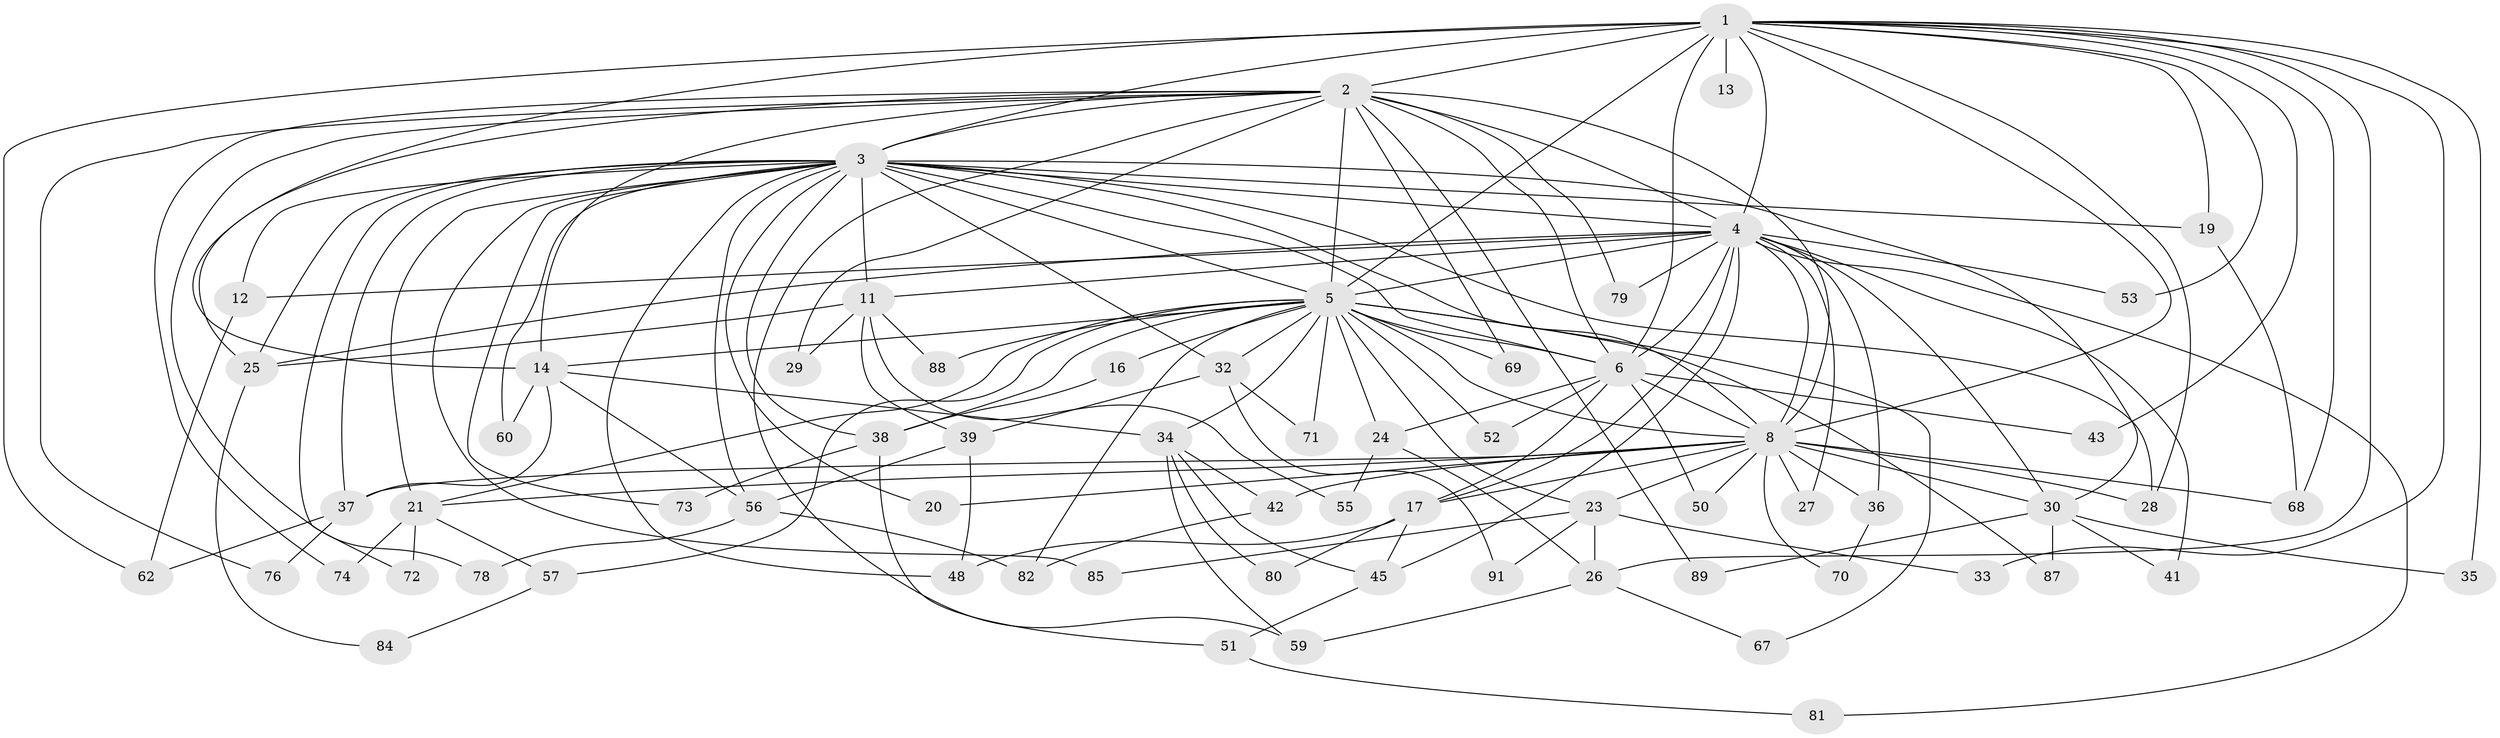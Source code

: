 // original degree distribution, {15: 0.02197802197802198, 18: 0.02197802197802198, 21: 0.02197802197802198, 10: 0.01098901098901099, 16: 0.01098901098901099, 22: 0.01098901098901099, 17: 0.01098901098901099, 7: 0.03296703296703297, 4: 0.08791208791208792, 2: 0.4835164835164835, 8: 0.01098901098901099, 3: 0.1978021978021978, 5: 0.04395604395604396, 6: 0.03296703296703297}
// Generated by graph-tools (version 1.1) at 2025/41/03/06/25 10:41:43]
// undirected, 67 vertices, 156 edges
graph export_dot {
graph [start="1"]
  node [color=gray90,style=filled];
  1 [super="+7"];
  2 [super="+22"];
  3 [super="+15"];
  4 [super="+9"];
  5 [super="+10"];
  6 [super="+47"];
  8 [super="+40"];
  11 [super="+31"];
  12;
  13;
  14;
  16;
  17 [super="+18"];
  19;
  20;
  21 [super="+44"];
  23 [super="+83"];
  24;
  25 [super="+61"];
  26;
  27;
  28 [super="+66"];
  29;
  30 [super="+46"];
  32;
  33;
  34 [super="+64"];
  35;
  36;
  37 [super="+54"];
  38 [super="+63"];
  39 [super="+49"];
  41;
  42;
  43;
  45 [super="+90"];
  48;
  50;
  51;
  52;
  53;
  55;
  56 [super="+58"];
  57;
  59;
  60;
  62 [super="+65"];
  67;
  68 [super="+75"];
  69;
  70;
  71 [super="+77"];
  72;
  73;
  74;
  76;
  78;
  79;
  80;
  81;
  82 [super="+86"];
  84;
  85;
  87;
  88;
  89;
  91;
  1 -- 2 [weight=2];
  1 -- 3 [weight=2];
  1 -- 4 [weight=4];
  1 -- 5 [weight=4];
  1 -- 6 [weight=3];
  1 -- 8 [weight=2];
  1 -- 13 [weight=2];
  1 -- 14;
  1 -- 43;
  1 -- 53;
  1 -- 68;
  1 -- 19;
  1 -- 26;
  1 -- 28;
  1 -- 33;
  1 -- 35;
  1 -- 62;
  2 -- 3;
  2 -- 4 [weight=2];
  2 -- 5 [weight=2];
  2 -- 6;
  2 -- 8;
  2 -- 25;
  2 -- 29;
  2 -- 59;
  2 -- 69;
  2 -- 76;
  2 -- 78;
  2 -- 79;
  2 -- 89;
  2 -- 74;
  2 -- 14;
  3 -- 4 [weight=2];
  3 -- 5 [weight=2];
  3 -- 6;
  3 -- 8 [weight=2];
  3 -- 11;
  3 -- 19;
  3 -- 20;
  3 -- 21;
  3 -- 32;
  3 -- 37;
  3 -- 85;
  3 -- 38;
  3 -- 72;
  3 -- 73;
  3 -- 12;
  3 -- 48;
  3 -- 56;
  3 -- 60;
  3 -- 28;
  3 -- 25;
  3 -- 30;
  4 -- 5 [weight=4];
  4 -- 6 [weight=2];
  4 -- 8 [weight=2];
  4 -- 45;
  4 -- 11;
  4 -- 12;
  4 -- 79;
  4 -- 81;
  4 -- 25;
  4 -- 27;
  4 -- 30;
  4 -- 36;
  4 -- 41;
  4 -- 53;
  4 -- 17;
  5 -- 6 [weight=2];
  5 -- 8 [weight=2];
  5 -- 14;
  5 -- 32;
  5 -- 38;
  5 -- 52;
  5 -- 67;
  5 -- 71;
  5 -- 82;
  5 -- 88;
  5 -- 34;
  5 -- 69;
  5 -- 16;
  5 -- 23;
  5 -- 87;
  5 -- 24;
  5 -- 57;
  5 -- 21;
  6 -- 8;
  6 -- 17;
  6 -- 24;
  6 -- 43;
  6 -- 50;
  6 -- 52;
  8 -- 17;
  8 -- 20;
  8 -- 21;
  8 -- 23;
  8 -- 27;
  8 -- 28;
  8 -- 30;
  8 -- 36;
  8 -- 37;
  8 -- 42;
  8 -- 50;
  8 -- 68;
  8 -- 70;
  11 -- 29;
  11 -- 39;
  11 -- 55;
  11 -- 88;
  11 -- 25;
  12 -- 62;
  14 -- 34;
  14 -- 56;
  14 -- 60;
  14 -- 37;
  16 -- 38;
  17 -- 48;
  17 -- 45;
  17 -- 80;
  19 -- 68;
  21 -- 57;
  21 -- 72;
  21 -- 74;
  23 -- 33;
  23 -- 85;
  23 -- 91;
  23 -- 26;
  24 -- 26;
  24 -- 55;
  25 -- 84;
  26 -- 59;
  26 -- 67;
  30 -- 35;
  30 -- 41;
  30 -- 87;
  30 -- 89;
  32 -- 39;
  32 -- 71;
  32 -- 91;
  34 -- 42;
  34 -- 45;
  34 -- 80;
  34 -- 59;
  36 -- 70;
  37 -- 62;
  37 -- 76;
  38 -- 51;
  38 -- 73;
  39 -- 56;
  39 -- 48;
  42 -- 82;
  45 -- 51;
  51 -- 81;
  56 -- 82;
  56 -- 78;
  57 -- 84;
}

